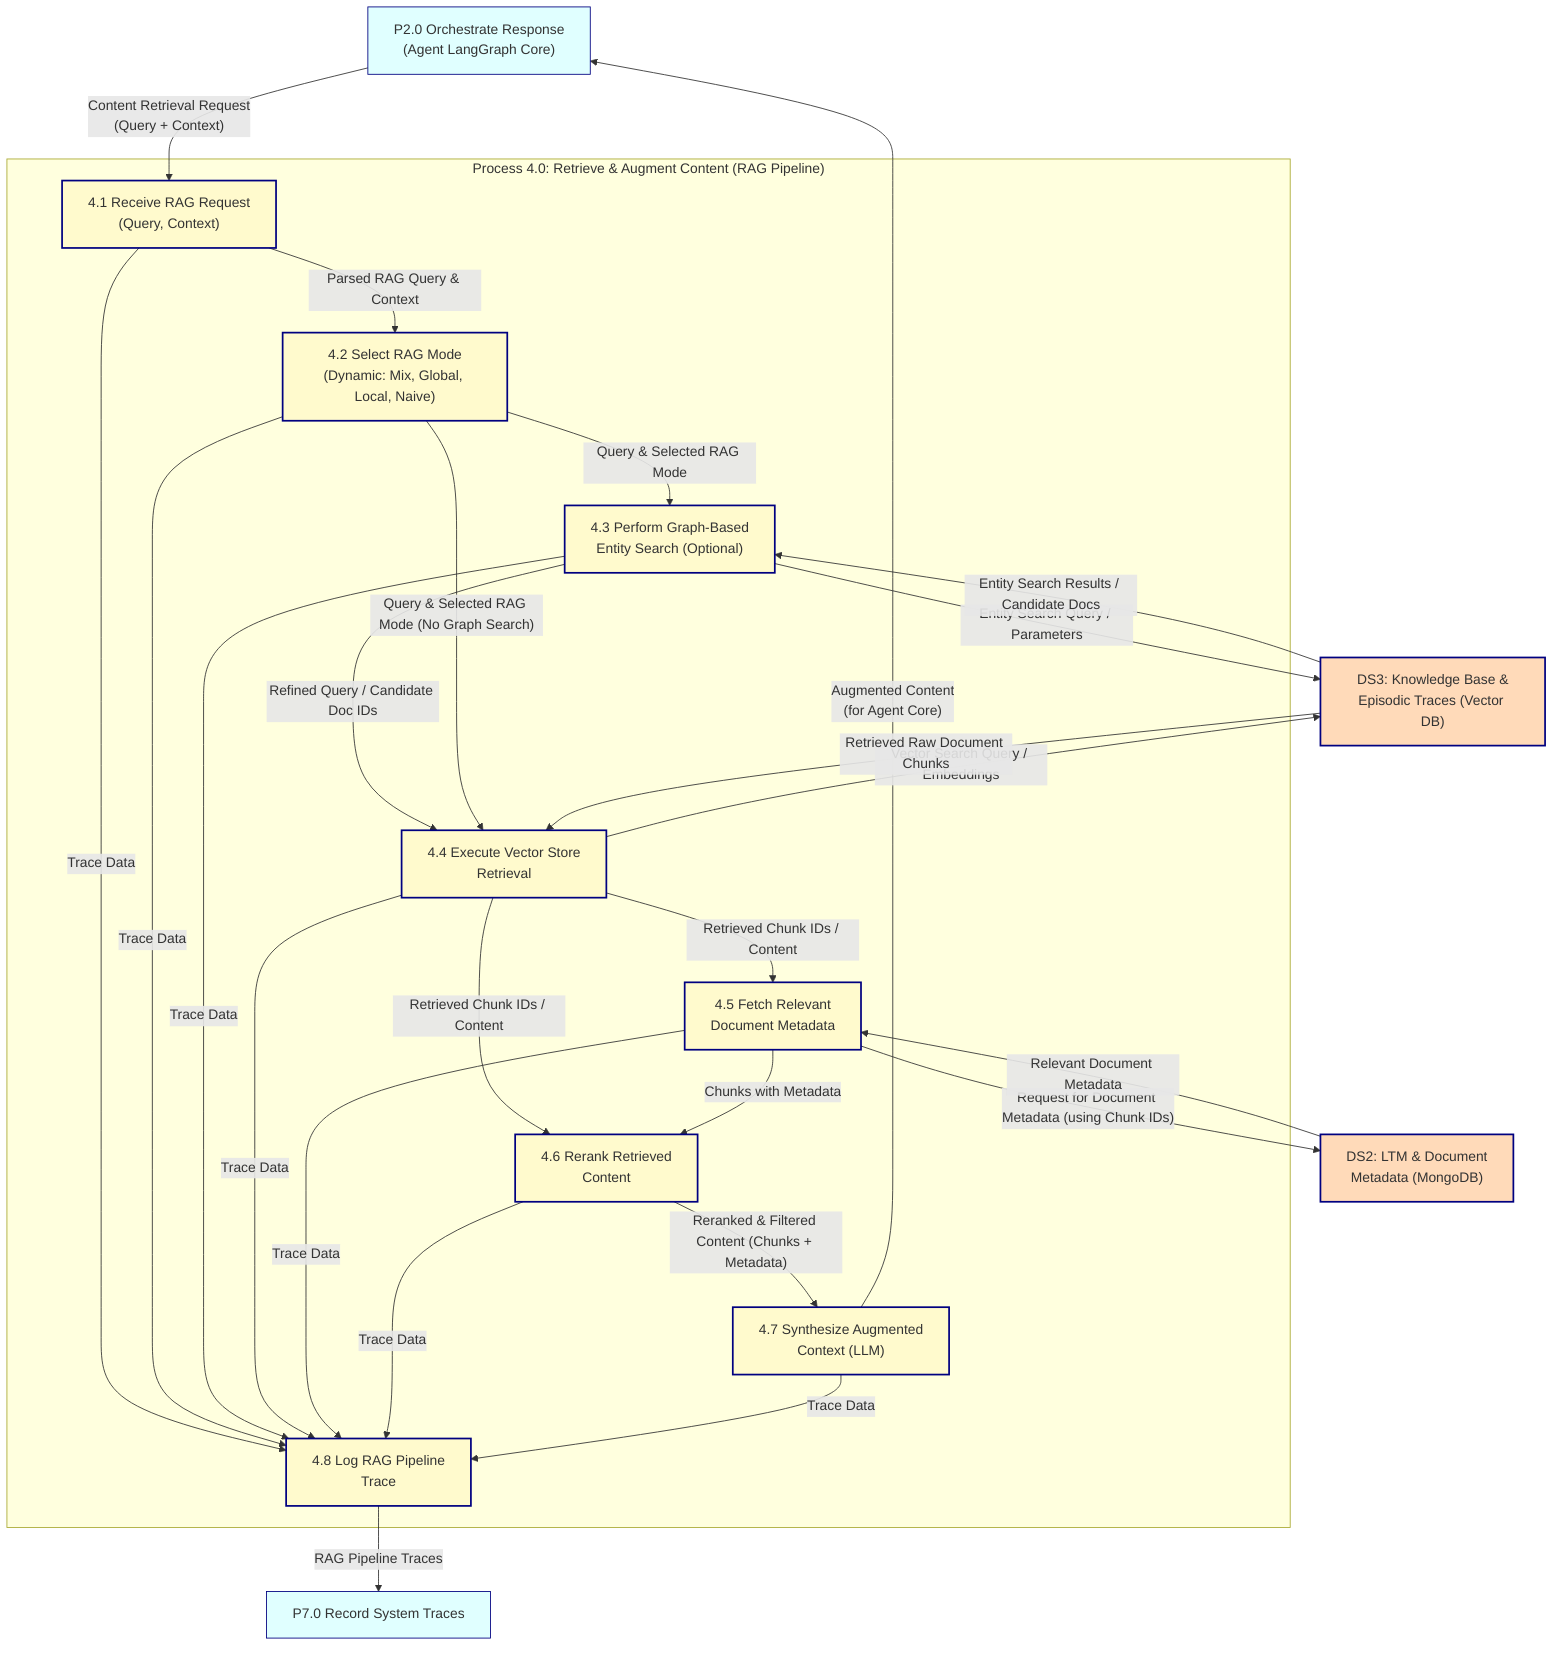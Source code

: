 %%{
  init: {
    'theme': 'base',
    'themeVariables': {
      'fontFamily': 'Comic Sans MS, cursive',
      'fontSize': '12px',
      'primaryColor': '#F0F8FF',       /* aliceblue - diagram background */
      'nodeBorder': '#000080',        /* navy - for entity/process/store borders */
      'lineColor': '#0000CD',         /* mediumblue - for data flows */
      'primaryTextColor': '#191970',  /* midnightblue - for text */
      'processColor': '#FFFACD',      /* lemonchiffon - for P4.0 sub-processes */
      'dataStoreColor': '#FFDAB9',    /* peachpuff - for data stores */
      'externalProcessColor': '#E0FFFF', /* Light cyan for other Level 1 processes */
      'edgeLabelBackground':'#FFFFFF',/* white - for edge labels background */
      'clusterBkg': '#FAFAFA'
    },
    'flowchart': {
      'curve': 'basis'
    }
  }
}%%

graph TD
    classDef process fill:#FFFACD,stroke:#000080,stroke-width:2px,shape:roundrect;
    classDef dataStore fill:#FFDAB9,stroke:#000080,stroke-width:2px,shape:cylinder;
    classDef externalProcess fill:#E0FFFF,stroke:#000080,stroke-width:1px,shape:roundrect;

    %% External Processes & Data Stores (Sources/Sinks for P4.0)
    P2_Orchestrate_Response["P2.0 Orchestrate Response<br/>(Agent LangGraph Core)"]:::externalProcess;
    VectorDB_RAG_Episodic["DS3: Knowledge Base &<br/>Episodic Traces (Vector DB)"]:::dataStore;
    Mongo_LTM_Metadata["DS2: LTM & Document<br/>Metadata (MongoDB)"]:::dataStore;
    P7_Record_System_Traces["P7.0 Record System Traces"]:::externalProcess;

    %% Sub-Processes within P4.0 Retrieve & Augment Content (RAG Pipeline)
    subgraph P4_Process ["Process 4.0: Retrieve & Augment Content (RAG Pipeline)"]
        direction TB
        P4_1_Receive_RAG_Request["4.1 Receive RAG Request<br/>(Query, Context)"]:::process;
        P4_2_Select_RAG_Mode["4.2 Select RAG Mode<br/>(Dynamic: Mix, Global, Local, Naive)"]:::process;
        P4_3_Perform_Graph_Entity_Search["4.3 Perform Graph-Based<br/>Entity Search (Optional)"]:::process;
        P4_4_Execute_Vector_Retrieval["4.4 Execute Vector Store<br/>Retrieval"]:::process;
        P4_5_Fetch_Document_Metadata["4.5 Fetch Relevant<br/>Document Metadata"]:::process;
        P4_6_Rerank_Retrieved_Content["4.6 Rerank Retrieved<br/>Content"]:::process;
        P4_7_Synthesize_Augmented_Context["4.7 Synthesize Augmented<br/>Context (LLM)"]:::process;
        P4_8_Log_RAG_Pipeline_Trace["4.8 Log RAG Pipeline<br/>Trace"]:::process;
    end

    %% Data Flows for P4.0

    %% Receiving RAG Request
    P2_Orchestrate_Response -- "Content Retrieval Request<br/>(Query + Context)" --> P4_1_Receive_RAG_Request;
    P4_1_Receive_RAG_Request -- "Parsed RAG Query & Context" --> P4_2_Select_RAG_Mode;
    
    %% RAG Mode Selection and Initial Search (Graph/Entity)
    P4_2_Select_RAG_Mode -- "Query & Selected RAG Mode" --> P4_3_Perform_Graph_Entity_Search;
    %% Assuming graph data might be in/linked from VectorDB or a dedicated graph store
    P4_3_Perform_Graph_Entity_Search -- "Entity Search Query / Parameters" --> VectorDB_RAG_Episodic; 
    VectorDB_RAG_Episodic -- "Entity Search Results / Candidate Docs" --> P4_3_Perform_Graph_Entity_Search;
    P4_3_Perform_Graph_Entity_Search -- "Refined Query / Candidate Doc IDs" --> P4_4_Execute_Vector_Retrieval;
    %% Direct to vector if no graph search
    P4_2_Select_RAG_Mode -- "Query & Selected RAG Mode (No Graph Search)" --> P4_4_Execute_Vector_Retrieval; 

    %% Vector Retrieval and Metadata Fetching
    P4_4_Execute_Vector_Retrieval -- "Vector Search Query / Embeddings" --> VectorDB_RAG_Episodic;
    VectorDB_RAG_Episodic -- "Retrieved Raw Document Chunks" --> P4_4_Execute_Vector_Retrieval;
    P4_4_Execute_Vector_Retrieval -- "Retrieved Chunk IDs / Content" --> P4_5_Fetch_Document_Metadata;
    %% Also send to reranker
    P4_4_Execute_Vector_Retrieval -- "Retrieved Chunk IDs / Content" --> P4_6_Rerank_Retrieved_Content; 

    P4_5_Fetch_Document_Metadata -- "Request for Document Metadata (using Chunk IDs)" --> Mongo_LTM_Metadata;
    Mongo_LTM_Metadata -- "Relevant Document Metadata" --> P4_5_Fetch_Document_Metadata;
    P4_5_Fetch_Document_Metadata -- "Chunks with Metadata" --> P4_6_Rerank_Retrieved_Content;

    %% Reranking and Synthesizing
    P4_6_Rerank_Retrieved_Content -- "Reranked & Filtered Content (Chunks + Metadata)" --> P4_7_Synthesize_Augmented_Context;
    P4_7_Synthesize_Augmented_Context -- "Augmented Content<br/>(for Agent Core)" --> P2_Orchestrate_Response;
    
    %% Logging Traces
    P4_1_Receive_RAG_Request -- "Trace Data" --> P4_8_Log_RAG_Pipeline_Trace;
    P4_2_Select_RAG_Mode -- "Trace Data" --> P4_8_Log_RAG_Pipeline_Trace;
    P4_3_Perform_Graph_Entity_Search -- "Trace Data" --> P4_8_Log_RAG_Pipeline_Trace;
    P4_4_Execute_Vector_Retrieval -- "Trace Data" --> P4_8_Log_RAG_Pipeline_Trace;
    P4_5_Fetch_Document_Metadata -- "Trace Data" --> P4_8_Log_RAG_Pipeline_Trace;
    P4_6_Rerank_Retrieved_Content -- "Trace Data" --> P4_8_Log_RAG_Pipeline_Trace;
    P4_7_Synthesize_Augmented_Context -- "Trace Data" --> P4_8_Log_RAG_Pipeline_Trace;
    P4_8_Log_RAG_Pipeline_Trace -- "RAG Pipeline Traces" --> P7_Record_System_Traces;

    %% title Level 2 DFD for P4.0: Retrieve & Augment Content (RAG Pipeline)